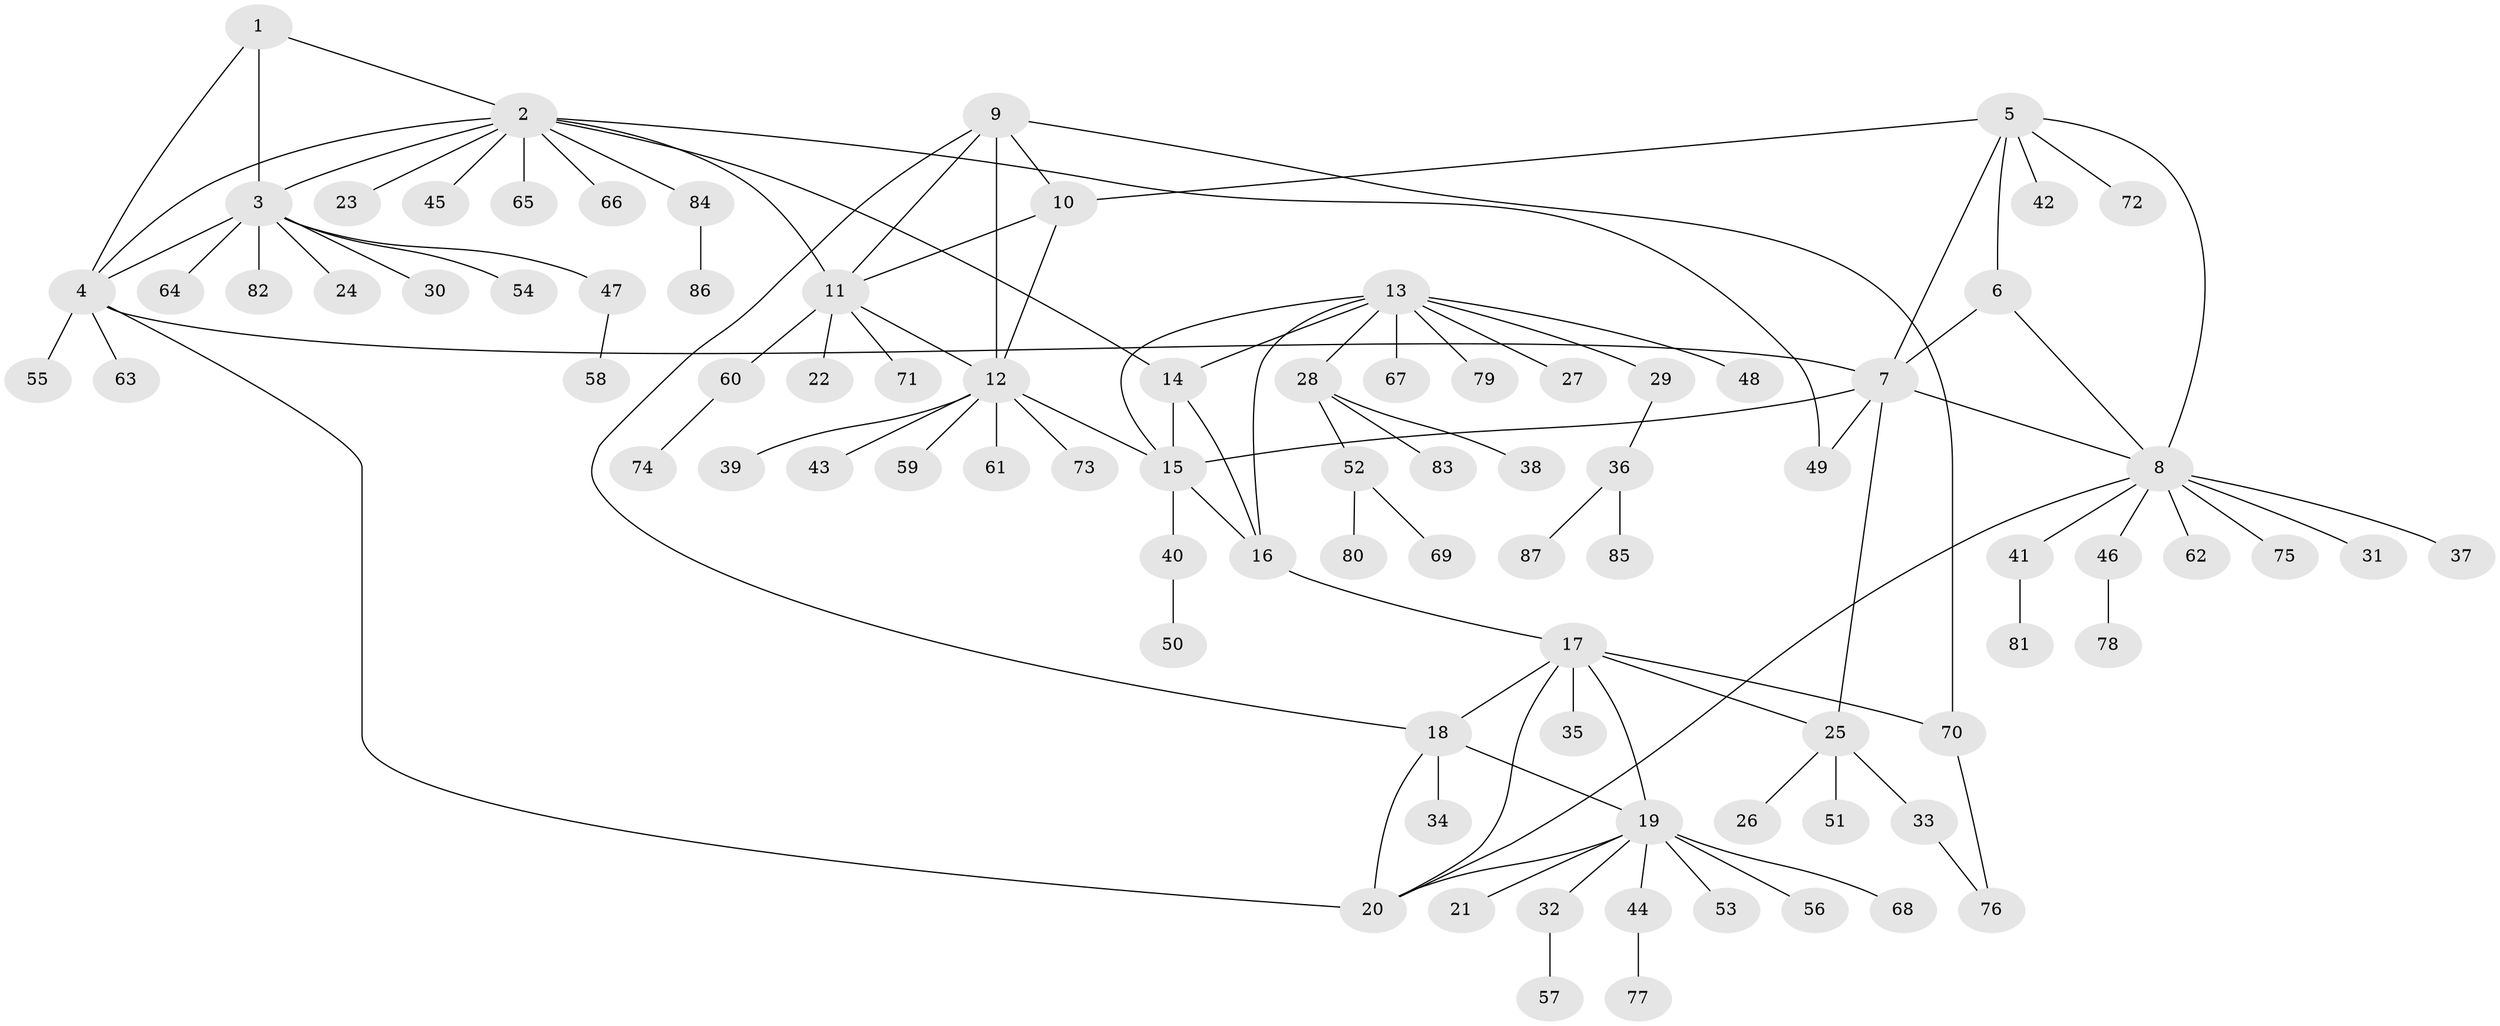 // Generated by graph-tools (version 1.1) at 2025/26/03/09/25 03:26:45]
// undirected, 87 vertices, 111 edges
graph export_dot {
graph [start="1"]
  node [color=gray90,style=filled];
  1;
  2;
  3;
  4;
  5;
  6;
  7;
  8;
  9;
  10;
  11;
  12;
  13;
  14;
  15;
  16;
  17;
  18;
  19;
  20;
  21;
  22;
  23;
  24;
  25;
  26;
  27;
  28;
  29;
  30;
  31;
  32;
  33;
  34;
  35;
  36;
  37;
  38;
  39;
  40;
  41;
  42;
  43;
  44;
  45;
  46;
  47;
  48;
  49;
  50;
  51;
  52;
  53;
  54;
  55;
  56;
  57;
  58;
  59;
  60;
  61;
  62;
  63;
  64;
  65;
  66;
  67;
  68;
  69;
  70;
  71;
  72;
  73;
  74;
  75;
  76;
  77;
  78;
  79;
  80;
  81;
  82;
  83;
  84;
  85;
  86;
  87;
  1 -- 2;
  1 -- 3;
  1 -- 4;
  2 -- 3;
  2 -- 4;
  2 -- 11;
  2 -- 14;
  2 -- 23;
  2 -- 45;
  2 -- 49;
  2 -- 65;
  2 -- 66;
  2 -- 84;
  3 -- 4;
  3 -- 24;
  3 -- 30;
  3 -- 47;
  3 -- 54;
  3 -- 64;
  3 -- 82;
  4 -- 7;
  4 -- 20;
  4 -- 55;
  4 -- 63;
  5 -- 6;
  5 -- 7;
  5 -- 8;
  5 -- 10;
  5 -- 42;
  5 -- 72;
  6 -- 7;
  6 -- 8;
  7 -- 8;
  7 -- 15;
  7 -- 25;
  7 -- 49;
  8 -- 20;
  8 -- 31;
  8 -- 37;
  8 -- 41;
  8 -- 46;
  8 -- 62;
  8 -- 75;
  9 -- 10;
  9 -- 11;
  9 -- 12;
  9 -- 18;
  9 -- 70;
  10 -- 11;
  10 -- 12;
  11 -- 12;
  11 -- 22;
  11 -- 60;
  11 -- 71;
  12 -- 15;
  12 -- 39;
  12 -- 43;
  12 -- 59;
  12 -- 61;
  12 -- 73;
  13 -- 14;
  13 -- 15;
  13 -- 16;
  13 -- 27;
  13 -- 28;
  13 -- 29;
  13 -- 48;
  13 -- 67;
  13 -- 79;
  14 -- 15;
  14 -- 16;
  15 -- 16;
  15 -- 40;
  16 -- 17;
  17 -- 18;
  17 -- 19;
  17 -- 20;
  17 -- 25;
  17 -- 35;
  17 -- 70;
  18 -- 19;
  18 -- 20;
  18 -- 34;
  19 -- 20;
  19 -- 21;
  19 -- 32;
  19 -- 44;
  19 -- 53;
  19 -- 56;
  19 -- 68;
  25 -- 26;
  25 -- 33;
  25 -- 51;
  28 -- 38;
  28 -- 52;
  28 -- 83;
  29 -- 36;
  32 -- 57;
  33 -- 76;
  36 -- 85;
  36 -- 87;
  40 -- 50;
  41 -- 81;
  44 -- 77;
  46 -- 78;
  47 -- 58;
  52 -- 69;
  52 -- 80;
  60 -- 74;
  70 -- 76;
  84 -- 86;
}
